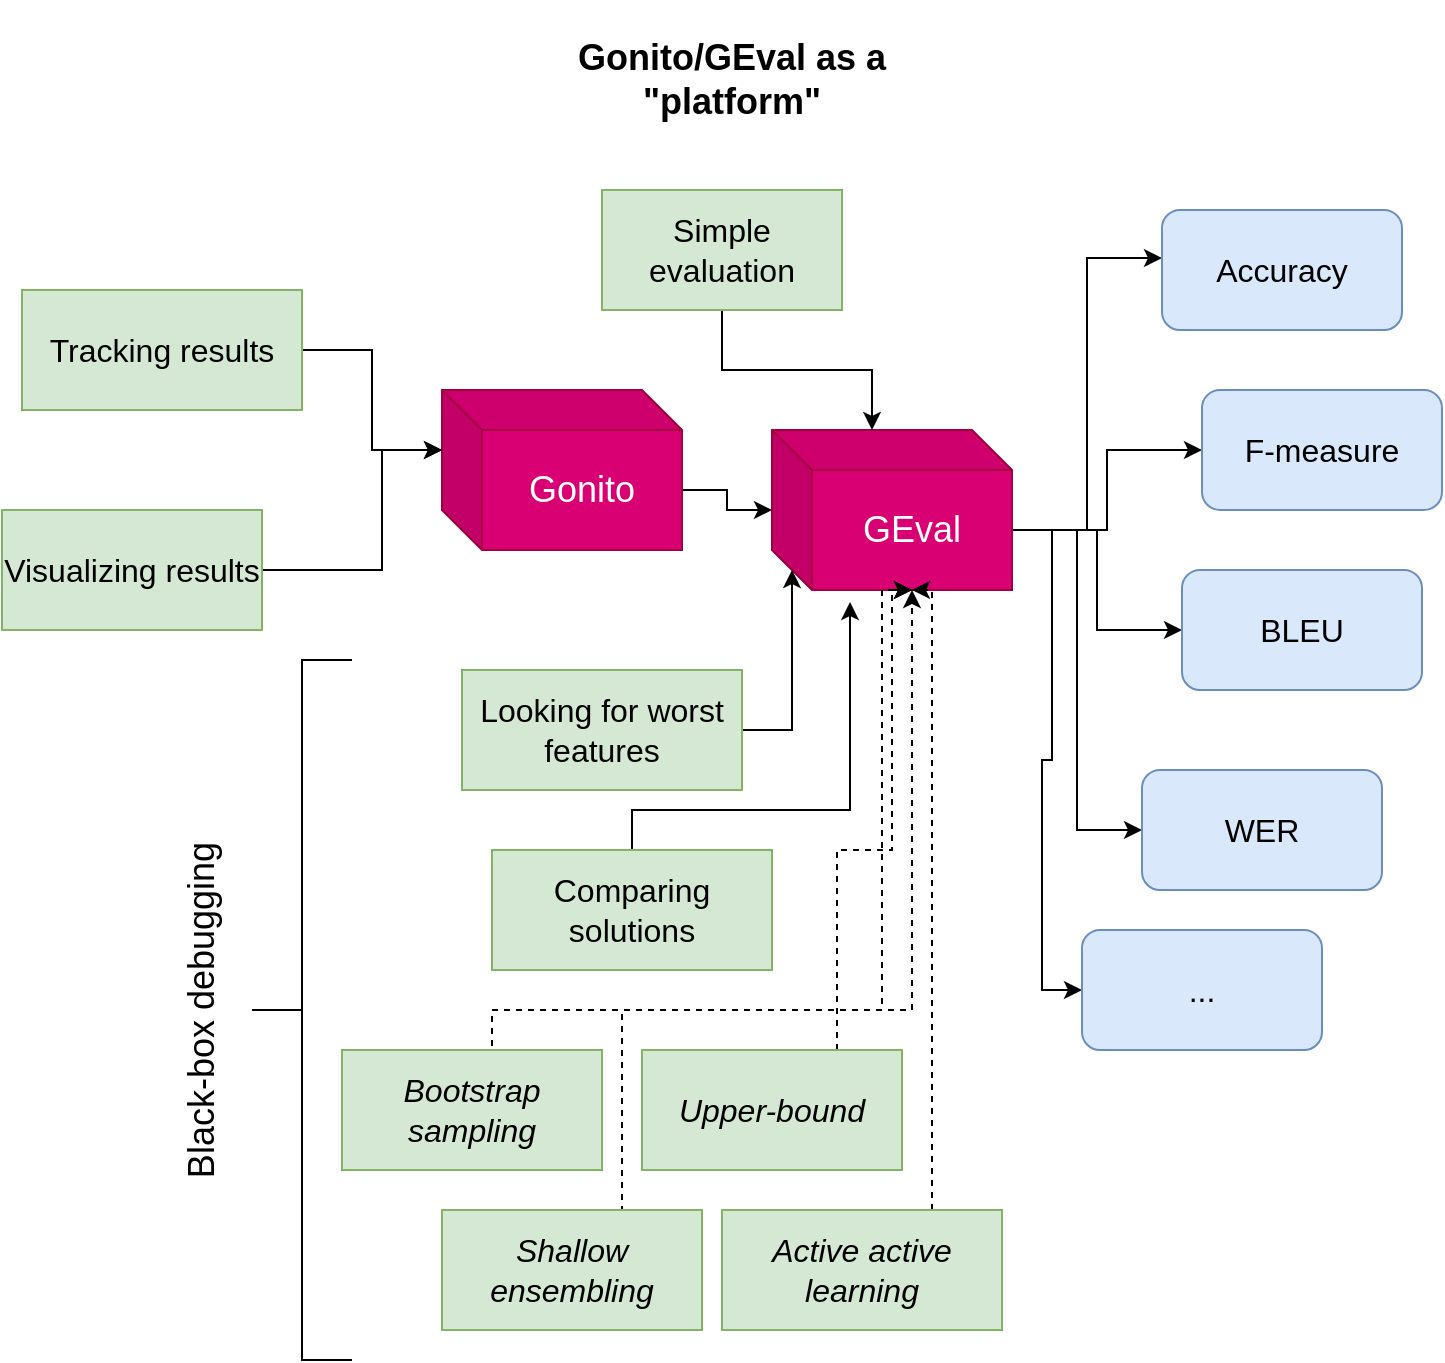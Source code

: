 <mxfile version="11.3.0" type="device" pages="1"><diagram id="GF5vMvmt961psyxPUKfL" name="Page-1"><mxGraphModel dx="1420" dy="775" grid="1" gridSize="10" guides="1" tooltips="1" connect="1" arrows="1" fold="1" page="1" pageScale="1" pageWidth="850" pageHeight="1100" math="0" shadow="0"><root><mxCell id="0"/><mxCell id="1" parent="0"/><mxCell id="YmkqpxC1H59n3fccIhuR-10" style="edgeStyle=orthogonalEdgeStyle;rounded=0;orthogonalLoop=1;jettySize=auto;html=1;exitX=0;exitY=0;exitDx=120;exitDy=50;exitPerimeter=0;entryX=0;entryY=0.4;entryDx=0;entryDy=0;entryPerimeter=0;" edge="1" parent="1" source="YmkqpxC1H59n3fccIhuR-1" target="YmkqpxC1H59n3fccIhuR-5"><mxGeometry relative="1" as="geometry"/></mxCell><mxCell id="YmkqpxC1H59n3fccIhuR-11" style="edgeStyle=orthogonalEdgeStyle;rounded=0;orthogonalLoop=1;jettySize=auto;html=1;exitX=0;exitY=0;exitDx=120;exitDy=50;exitPerimeter=0;entryX=0;entryY=0.5;entryDx=0;entryDy=0;" edge="1" parent="1" source="YmkqpxC1H59n3fccIhuR-1" target="YmkqpxC1H59n3fccIhuR-6"><mxGeometry relative="1" as="geometry"/></mxCell><mxCell id="YmkqpxC1H59n3fccIhuR-12" style="edgeStyle=orthogonalEdgeStyle;rounded=0;orthogonalLoop=1;jettySize=auto;html=1;exitX=0;exitY=0;exitDx=120;exitDy=50;exitPerimeter=0;entryX=0;entryY=0.5;entryDx=0;entryDy=0;" edge="1" parent="1" source="YmkqpxC1H59n3fccIhuR-1" target="YmkqpxC1H59n3fccIhuR-7"><mxGeometry relative="1" as="geometry"/></mxCell><mxCell id="YmkqpxC1H59n3fccIhuR-13" style="edgeStyle=orthogonalEdgeStyle;rounded=0;orthogonalLoop=1;jettySize=auto;html=1;exitX=0;exitY=0;exitDx=120;exitDy=50;exitPerimeter=0;entryX=0;entryY=0.5;entryDx=0;entryDy=0;" edge="1" parent="1" source="YmkqpxC1H59n3fccIhuR-1" target="YmkqpxC1H59n3fccIhuR-8"><mxGeometry relative="1" as="geometry"/></mxCell><mxCell id="YmkqpxC1H59n3fccIhuR-14" style="edgeStyle=orthogonalEdgeStyle;rounded=0;orthogonalLoop=1;jettySize=auto;html=1;exitX=0;exitY=0;exitDx=120;exitDy=50;exitPerimeter=0;entryX=0;entryY=0.5;entryDx=0;entryDy=0;" edge="1" parent="1" source="YmkqpxC1H59n3fccIhuR-1" target="YmkqpxC1H59n3fccIhuR-9"><mxGeometry relative="1" as="geometry"/></mxCell><mxCell id="YmkqpxC1H59n3fccIhuR-1" value="&lt;font style=&quot;font-size: 18px&quot;&gt;GEval&lt;/font&gt;" style="shape=cube;whiteSpace=wrap;html=1;boundedLbl=1;backgroundOutline=1;darkOpacity=0.05;darkOpacity2=0.1;fillColor=#d80073;strokeColor=#A50040;fontColor=#ffffff;" vertex="1" parent="1"><mxGeometry x="450" y="245" width="120" height="80" as="geometry"/></mxCell><mxCell id="YmkqpxC1H59n3fccIhuR-4" style="edgeStyle=orthogonalEdgeStyle;rounded=0;orthogonalLoop=1;jettySize=auto;html=1;exitX=0;exitY=0;exitDx=120;exitDy=50;exitPerimeter=0;" edge="1" parent="1" source="YmkqpxC1H59n3fccIhuR-3" target="YmkqpxC1H59n3fccIhuR-1"><mxGeometry relative="1" as="geometry"/></mxCell><mxCell id="YmkqpxC1H59n3fccIhuR-3" value="&lt;font style=&quot;font-size: 18px&quot;&gt;Gonito&lt;/font&gt;" style="shape=cube;whiteSpace=wrap;html=1;boundedLbl=1;backgroundOutline=1;darkOpacity=0.05;darkOpacity2=0.1;fillColor=#d80073;strokeColor=#A50040;fontColor=#ffffff;" vertex="1" parent="1"><mxGeometry x="285" y="225" width="120" height="80" as="geometry"/></mxCell><mxCell id="YmkqpxC1H59n3fccIhuR-5" value="&lt;font style=&quot;font-size: 16px&quot;&gt;Accuracy&lt;/font&gt;" style="rounded=1;whiteSpace=wrap;html=1;fillColor=#dae8fc;strokeColor=#6c8ebf;" vertex="1" parent="1"><mxGeometry x="645" y="135" width="120" height="60" as="geometry"/></mxCell><mxCell id="YmkqpxC1H59n3fccIhuR-6" value="&lt;font style=&quot;font-size: 16px&quot;&gt;F-measure&lt;/font&gt;" style="rounded=1;whiteSpace=wrap;html=1;fillColor=#dae8fc;strokeColor=#6c8ebf;" vertex="1" parent="1"><mxGeometry x="665" y="225" width="120" height="60" as="geometry"/></mxCell><mxCell id="YmkqpxC1H59n3fccIhuR-7" value="&lt;font style=&quot;font-size: 16px&quot;&gt;BLEU&lt;/font&gt;" style="rounded=1;whiteSpace=wrap;html=1;fillColor=#dae8fc;strokeColor=#6c8ebf;" vertex="1" parent="1"><mxGeometry x="655" y="315" width="120" height="60" as="geometry"/></mxCell><mxCell id="YmkqpxC1H59n3fccIhuR-8" value="&lt;font style=&quot;font-size: 16px&quot;&gt;WER&lt;/font&gt;" style="rounded=1;whiteSpace=wrap;html=1;fillColor=#dae8fc;strokeColor=#6c8ebf;" vertex="1" parent="1"><mxGeometry x="635" y="415" width="120" height="60" as="geometry"/></mxCell><mxCell id="YmkqpxC1H59n3fccIhuR-9" value="&lt;font style=&quot;font-size: 16px&quot;&gt;...&lt;/font&gt;" style="rounded=1;whiteSpace=wrap;html=1;fillColor=#dae8fc;strokeColor=#6c8ebf;" vertex="1" parent="1"><mxGeometry x="605" y="495" width="120" height="60" as="geometry"/></mxCell><mxCell id="YmkqpxC1H59n3fccIhuR-15" value="&lt;b&gt;&lt;font style=&quot;font-size: 18px&quot;&gt;Gonito/GEval as a &quot;platform&quot;&lt;/font&gt;&lt;/b&gt;" style="text;html=1;strokeColor=none;fillColor=none;align=center;verticalAlign=middle;whiteSpace=wrap;rounded=0;" vertex="1" parent="1"><mxGeometry x="340" y="30" width="180" height="80" as="geometry"/></mxCell><mxCell id="YmkqpxC1H59n3fccIhuR-19" style="edgeStyle=orthogonalEdgeStyle;rounded=0;orthogonalLoop=1;jettySize=auto;html=1;exitX=1;exitY=0.5;exitDx=0;exitDy=0;entryX=0;entryY=0;entryDx=0;entryDy=30;entryPerimeter=0;" edge="1" parent="1" source="YmkqpxC1H59n3fccIhuR-16" target="YmkqpxC1H59n3fccIhuR-3"><mxGeometry relative="1" as="geometry"/></mxCell><mxCell id="YmkqpxC1H59n3fccIhuR-16" value="&lt;font style=&quot;font-size: 16px&quot;&gt;Tracking results&lt;/font&gt;" style="rounded=0;whiteSpace=wrap;html=1;fillColor=#d5e8d4;strokeColor=#82b366;" vertex="1" parent="1"><mxGeometry x="75" y="175" width="140" height="60" as="geometry"/></mxCell><mxCell id="YmkqpxC1H59n3fccIhuR-20" style="edgeStyle=orthogonalEdgeStyle;rounded=0;orthogonalLoop=1;jettySize=auto;html=1;exitX=1;exitY=0.5;exitDx=0;exitDy=0;" edge="1" parent="1" source="YmkqpxC1H59n3fccIhuR-17"><mxGeometry relative="1" as="geometry"><mxPoint x="285" y="255" as="targetPoint"/><Array as="points"><mxPoint x="255" y="315"/><mxPoint x="255" y="255"/></Array></mxGeometry></mxCell><mxCell id="YmkqpxC1H59n3fccIhuR-17" value="&lt;font style=&quot;font-size: 16px&quot;&gt;Visualizing results&lt;/font&gt;" style="rounded=0;whiteSpace=wrap;html=1;fillColor=#d5e8d4;strokeColor=#82b366;" vertex="1" parent="1"><mxGeometry x="65" y="285" width="130" height="60" as="geometry"/></mxCell><mxCell id="YmkqpxC1H59n3fccIhuR-21" style="edgeStyle=orthogonalEdgeStyle;rounded=0;orthogonalLoop=1;jettySize=auto;html=1;exitX=0.5;exitY=1;exitDx=0;exitDy=0;entryX=0;entryY=0;entryDx=50;entryDy=0;entryPerimeter=0;" edge="1" parent="1" source="YmkqpxC1H59n3fccIhuR-18" target="YmkqpxC1H59n3fccIhuR-1"><mxGeometry relative="1" as="geometry"/></mxCell><mxCell id="YmkqpxC1H59n3fccIhuR-18" value="&lt;font style=&quot;font-size: 16px&quot;&gt;Simple evaluation&lt;/font&gt;" style="rounded=0;whiteSpace=wrap;html=1;fillColor=#d5e8d4;strokeColor=#82b366;" vertex="1" parent="1"><mxGeometry x="365" y="125" width="120" height="60" as="geometry"/></mxCell><mxCell id="YmkqpxC1H59n3fccIhuR-24" style="edgeStyle=orthogonalEdgeStyle;rounded=0;orthogonalLoop=1;jettySize=auto;html=1;exitX=1;exitY=0.5;exitDx=0;exitDy=0;entryX=0;entryY=0;entryDx=10;entryDy=70;entryPerimeter=0;" edge="1" parent="1" source="YmkqpxC1H59n3fccIhuR-22" target="YmkqpxC1H59n3fccIhuR-1"><mxGeometry relative="1" as="geometry"/></mxCell><mxCell id="YmkqpxC1H59n3fccIhuR-22" value="&lt;div style=&quot;font-size: 16px&quot;&gt;&lt;font style=&quot;font-size: 16px&quot;&gt;Looking for worst&lt;/font&gt;&lt;/div&gt;&lt;div style=&quot;font-size: 16px&quot;&gt;&lt;font style=&quot;font-size: 16px&quot;&gt;features&lt;/font&gt;&lt;br&gt;&lt;/div&gt;" style="rounded=0;whiteSpace=wrap;html=1;fillColor=#d5e8d4;strokeColor=#82b366;" vertex="1" parent="1"><mxGeometry x="295" y="365" width="140" height="60" as="geometry"/></mxCell><mxCell id="YmkqpxC1H59n3fccIhuR-35" style="edgeStyle=orthogonalEdgeStyle;rounded=0;orthogonalLoop=1;jettySize=auto;html=1;exitX=0.5;exitY=0;exitDx=0;exitDy=0;entryX=0.325;entryY=1.075;entryDx=0;entryDy=0;entryPerimeter=0;" edge="1" parent="1" source="YmkqpxC1H59n3fccIhuR-25" target="YmkqpxC1H59n3fccIhuR-1"><mxGeometry relative="1" as="geometry"><Array as="points"><mxPoint x="380" y="435"/><mxPoint x="489" y="435"/></Array></mxGeometry></mxCell><mxCell id="YmkqpxC1H59n3fccIhuR-25" value="&lt;font style=&quot;font-size: 16px&quot;&gt;Comparing solutions&lt;/font&gt;" style="rounded=0;whiteSpace=wrap;html=1;fillColor=#d5e8d4;strokeColor=#82b366;" vertex="1" parent="1"><mxGeometry x="310" y="455" width="140" height="60" as="geometry"/></mxCell><mxCell id="YmkqpxC1H59n3fccIhuR-32" style="edgeStyle=orthogonalEdgeStyle;rounded=0;orthogonalLoop=1;jettySize=auto;html=1;exitX=0.5;exitY=0;exitDx=0;exitDy=0;entryX=0;entryY=0;entryDx=70;entryDy=80;entryPerimeter=0;dashed=1;" edge="1" parent="1" source="YmkqpxC1H59n3fccIhuR-26" target="YmkqpxC1H59n3fccIhuR-1"><mxGeometry relative="1" as="geometry"><Array as="points"><mxPoint x="310" y="555"/><mxPoint x="310" y="535"/><mxPoint x="520" y="535"/></Array></mxGeometry></mxCell><mxCell id="YmkqpxC1H59n3fccIhuR-26" value="&lt;i&gt;&lt;font style=&quot;font-size: 16px&quot;&gt;Bootstrap sampling&lt;/font&gt;&lt;/i&gt;" style="rounded=0;whiteSpace=wrap;html=1;fillColor=#d5e8d4;strokeColor=#82b366;" vertex="1" parent="1"><mxGeometry x="235" y="555" width="130" height="60" as="geometry"/></mxCell><mxCell id="YmkqpxC1H59n3fccIhuR-30" style="edgeStyle=orthogonalEdgeStyle;rounded=0;orthogonalLoop=1;jettySize=auto;html=1;exitX=0.75;exitY=0;exitDx=0;exitDy=0;entryX=0;entryY=0;entryDx=70;entryDy=80;entryPerimeter=0;dashed=1;" edge="1" parent="1" source="YmkqpxC1H59n3fccIhuR-27" target="YmkqpxC1H59n3fccIhuR-1"><mxGeometry relative="1" as="geometry"><Array as="points"><mxPoint x="483" y="455"/><mxPoint x="510" y="455"/><mxPoint x="510" y="325"/></Array></mxGeometry></mxCell><mxCell id="YmkqpxC1H59n3fccIhuR-27" value="&lt;i&gt;&lt;font style=&quot;font-size: 16px&quot;&gt;Upper-bound &lt;br&gt;&lt;/font&gt;&lt;/i&gt;" style="rounded=0;whiteSpace=wrap;html=1;fillColor=#d5e8d4;strokeColor=#82b366;" vertex="1" parent="1"><mxGeometry x="385" y="555" width="130" height="60" as="geometry"/></mxCell><mxCell id="YmkqpxC1H59n3fccIhuR-34" style="edgeStyle=orthogonalEdgeStyle;rounded=0;orthogonalLoop=1;jettySize=auto;html=1;exitX=0.5;exitY=0;exitDx=0;exitDy=0;entryX=0;entryY=0;entryDx=70;entryDy=80;entryPerimeter=0;dashed=1;" edge="1" parent="1" source="YmkqpxC1H59n3fccIhuR-28" target="YmkqpxC1H59n3fccIhuR-1"><mxGeometry relative="1" as="geometry"><Array as="points"><mxPoint x="375" y="635"/><mxPoint x="375" y="535"/><mxPoint x="505" y="535"/><mxPoint x="505" y="325"/></Array></mxGeometry></mxCell><mxCell id="YmkqpxC1H59n3fccIhuR-28" value="&lt;i&gt;&lt;font style=&quot;font-size: 16px&quot;&gt;Shallow ensembling &lt;/font&gt;&lt;/i&gt;" style="rounded=0;whiteSpace=wrap;html=1;fillColor=#d5e8d4;strokeColor=#82b366;" vertex="1" parent="1"><mxGeometry x="285" y="635" width="130" height="60" as="geometry"/></mxCell><mxCell id="YmkqpxC1H59n3fccIhuR-33" style="edgeStyle=orthogonalEdgeStyle;rounded=0;orthogonalLoop=1;jettySize=auto;html=1;exitX=0.75;exitY=0;exitDx=0;exitDy=0;entryX=0;entryY=0;entryDx=70;entryDy=80;entryPerimeter=0;dashed=1;" edge="1" parent="1" source="YmkqpxC1H59n3fccIhuR-29" target="YmkqpxC1H59n3fccIhuR-1"><mxGeometry relative="1" as="geometry"><Array as="points"><mxPoint x="530" y="325"/></Array></mxGeometry></mxCell><mxCell id="YmkqpxC1H59n3fccIhuR-29" value="&lt;i&gt;&lt;font style=&quot;font-size: 16px&quot;&gt;Active active learning&lt;/font&gt;&lt;/i&gt;" style="rounded=0;whiteSpace=wrap;html=1;fillColor=#d5e8d4;strokeColor=#82b366;" vertex="1" parent="1"><mxGeometry x="425" y="635" width="140" height="60" as="geometry"/></mxCell><mxCell id="YmkqpxC1H59n3fccIhuR-38" value="" style="strokeWidth=1;html=1;shape=mxgraph.flowchart.annotation_2;align=left;pointerEvents=1" vertex="1" parent="1"><mxGeometry x="190" y="360" width="50" height="350" as="geometry"/></mxCell><mxCell id="YmkqpxC1H59n3fccIhuR-39" value="&lt;font style=&quot;font-size: 18px&quot;&gt;Black-box debugging&lt;/font&gt;" style="text;html=1;strokeColor=none;fillColor=none;align=center;verticalAlign=middle;whiteSpace=wrap;rounded=0;rotation=-90;" vertex="1" parent="1"><mxGeometry x="75" y="525" width="180" height="20" as="geometry"/></mxCell></root></mxGraphModel></diagram></mxfile>